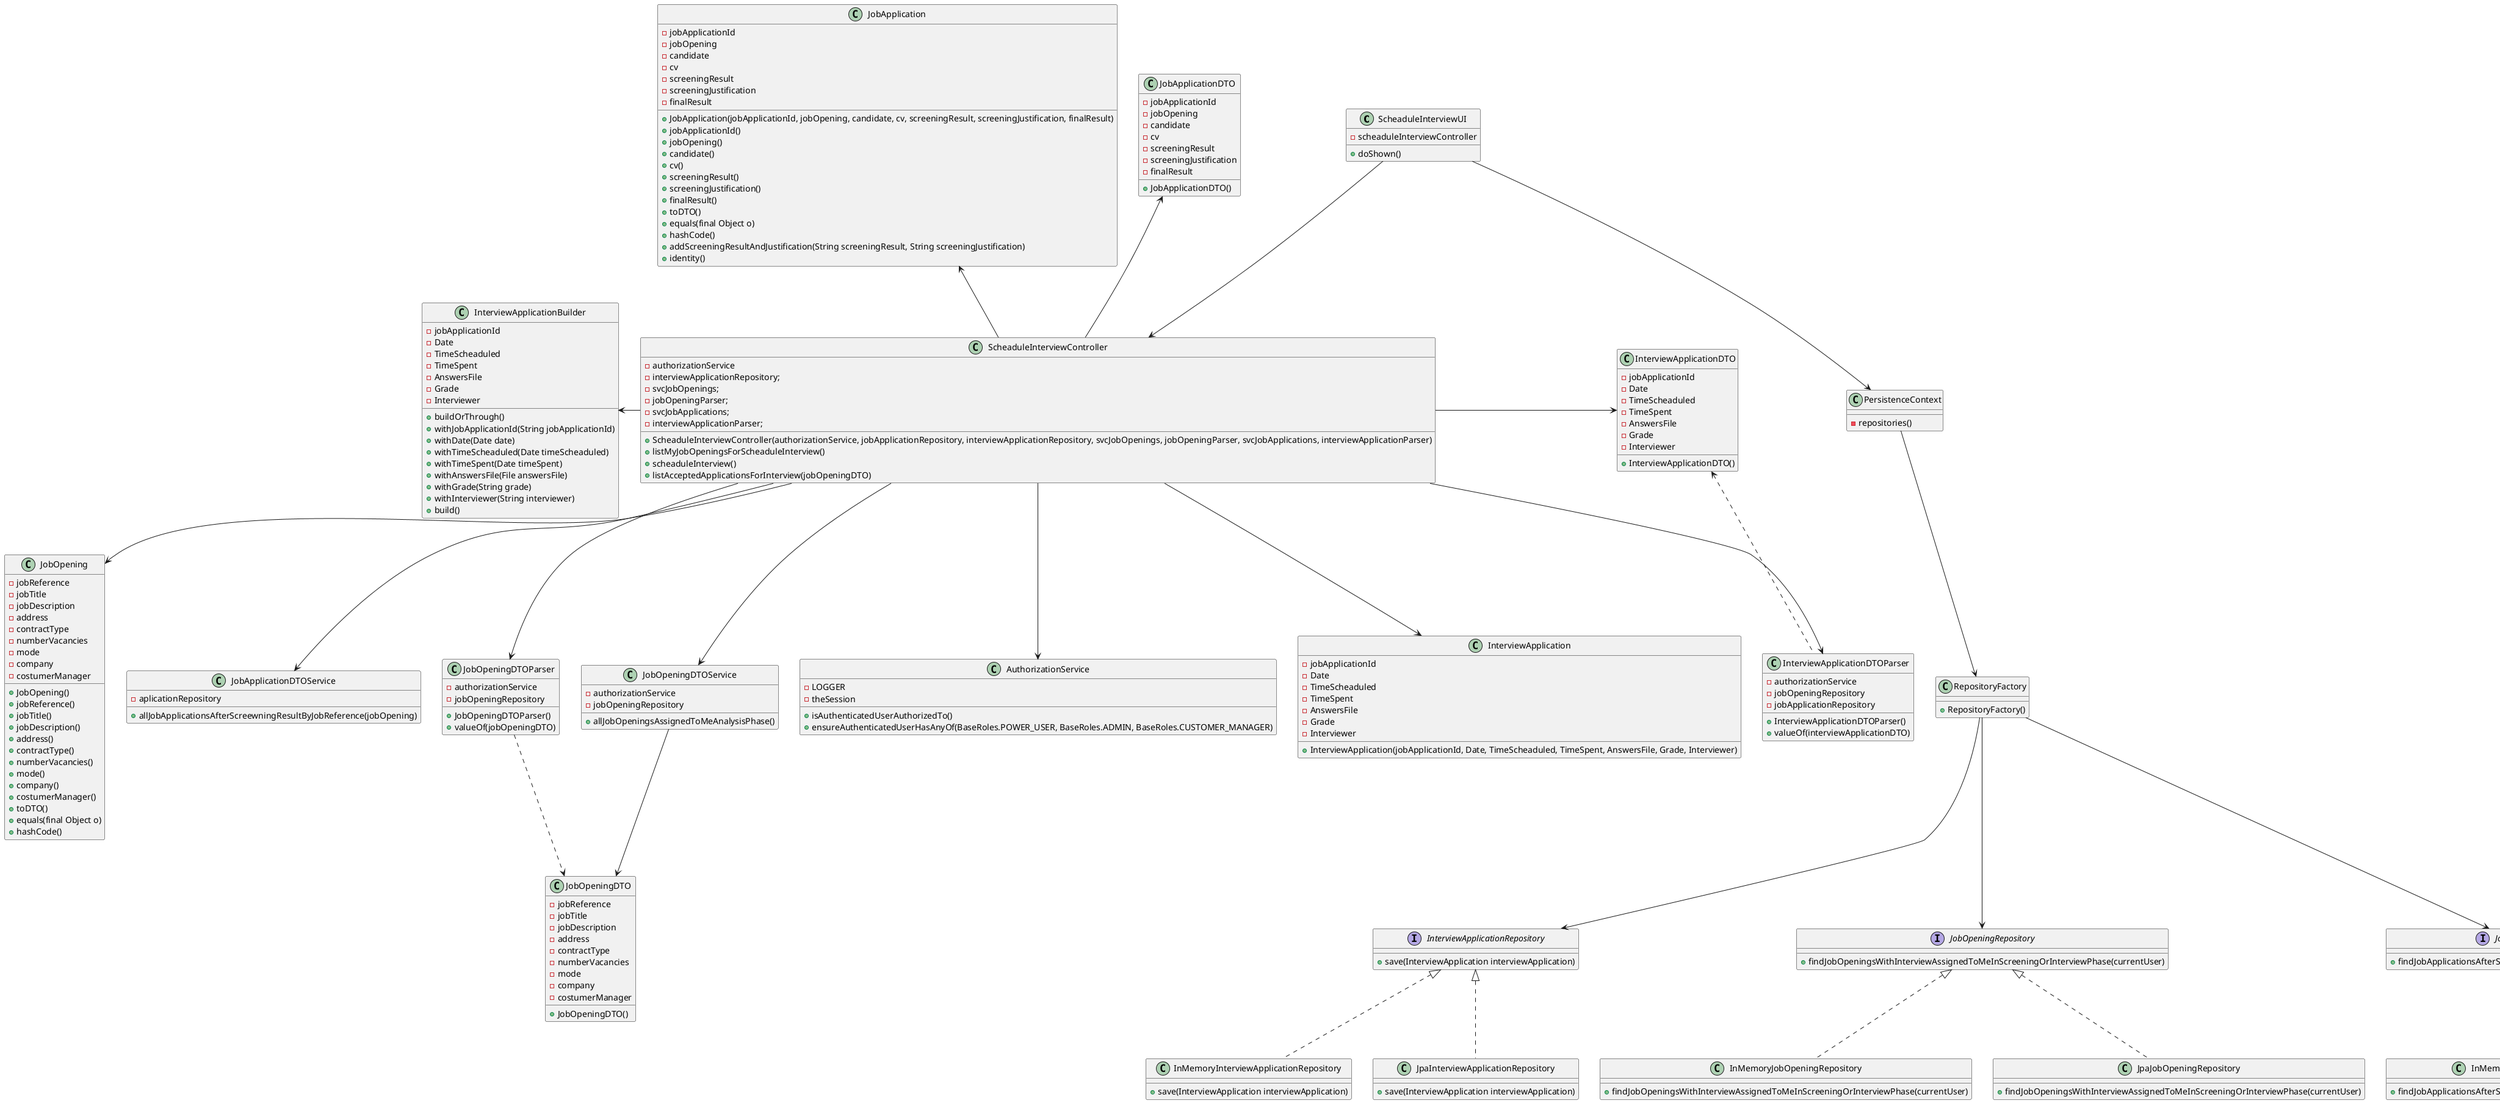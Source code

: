 @startuml US1014_CD

class ScheaduleInterviewUI {
- scheaduleInterviewController
+doShown()
}
class JobApplication{
- jobApplicationId
- jobOpening
- candidate
-cv
- screeningResult
- screeningJustification
-finalResult
+ JobApplication(jobApplicationId, jobOpening, candidate, cv, screeningResult, screeningJustification, finalResult)
+ jobApplicationId()
+ jobOpening()
+ candidate()
+ cv()
+ screeningResult()
+ screeningJustification()
+ finalResult()
+ toDTO()
+ equals(final Object o)
+ hashCode()
+addScreeningResultAndJustification(String screeningResult, String screeningJustification)
+identity()
}
class JobApplicationDTO{
- jobApplicationId
- jobOpening
- candidate
-cv
- screeningResult
- screeningJustification
-finalResult
+ JobApplicationDTO()
}

ScheaduleInterviewController -up-> JobApplicationDTO
ScheaduleInterviewController -up-> JobApplication
class ScheaduleInterviewController {
- authorizationService
- interviewApplicationRepository;
- svcJobOpenings;
- jobOpeningParser;
- svcJobApplications;
- interviewApplicationParser;
+ ScheaduleInterviewController(authorizationService, jobApplicationRepository, interviewApplicationRepository, svcJobOpenings, jobOpeningParser, svcJobApplications, interviewApplicationParser)
+listMyJobOpeningsForScheaduleInterview()
+scheaduleInterview()
+listAcceptedApplicationsForInterview(jobOpeningDTO)

}
ScheaduleInterviewController -up> InterviewApplicationBuilder
ScheaduleInterviewController --> InterviewApplication

class InterviewApplicationBuilder{
- jobApplicationId
- Date
- TimeScheaduled
- TimeSpent
- AnswersFile
- Grade
- Interviewer
+buildOrThrough()
+withJobApplicationId(String jobApplicationId)
+withDate(Date date)
+withTimeScheaduled(Date timeScheaduled)
+withTimeSpent(Date timeSpent)
+withAnswersFile(File answersFile)
+withGrade(String grade)
+withInterviewer(String interviewer)
+build()
}
class InterviewApplication{
- jobApplicationId
- Date
- TimeScheaduled
- TimeSpent
- AnswersFile
- Grade
- Interviewer
+ InterviewApplication(jobApplicationId, Date, TimeScheaduled, TimeSpent, AnswersFile, Grade, Interviewer)
}




class JobOpeningDTO {
  - jobReference
   - jobTitle
  - jobDescription
  - address
  - contractType
  -numberVacancies
  - mode
  -company
  -costumerManager
  + JobOpeningDTO()
}
class JobOpening {
  - jobReference
  - jobTitle
  - jobDescription
  - address
  - contractType
  -numberVacancies
  - mode
  -company
  -costumerManager
  + JobOpening()
    + jobReference()
    + jobTitle()
    + jobDescription()
    + address()
    + contractType()
    + numberVacancies()
    + mode()
    + company()
    + costumerManager()
  + toDTO()
  +equals(final Object o)
    +hashCode()
}
ScheaduleInterviewController --> JobOpening





class JobApplicationDTOService {
- aplicationRepository
+ allJobApplicationsAfterScreewningResultByJobReference(jobOpening)
}

class JobOpeningDTOParser {
-authorizationService
-jobOpeningRepository
+ JobOpeningDTOParser()
+ valueOf(jobOpeningDTO)
 }
 ScheaduleInterviewController --> JobOpeningDTOParser
    JobOpeningDTOParser ..> JobOpeningDTO

class InterviewApplicationDTOParser {
-authorizationService
-jobOpeningRepository
-jobApplicationRepository
+ InterviewApplicationDTOParser()
+ valueOf(interviewApplicationDTO)
 }
 ScheaduleInterviewController --> InterviewApplicationDTOParser
    InterviewApplicationDTOParser .up.> InterviewApplicationDTO


class JobOpeningDTOService {
-authorizationService
- jobOpeningRepository
+allJobOpeningsAssignedToMeAnalysisPhase()
}


class RepositoryFactory {
  + RepositoryFactory()
}


class PersistenceContext {
  - repositories()
}


interface JobApplicationRepository {
+ findJobApplicationsAfterScreeningResultByJobReference(jobOpening)
}
interface InterviewApplicationRepository{
+save(InterviewApplication interviewApplication)
}
class InMemoryInterviewApplicationRepository{
+save(InterviewApplication interviewApplication)
}
class InMemoryJobApplicationRepository {
+ findJobApplicationsAfterScreeningResultByJobReference(jobOpening)
}
class JpaInterviewApplicationRepository{
+save(InterviewApplication interviewApplication)
}
class JpaJobApplicationRepository {
+ findJobApplicationsAfterScreeningResultByJobReference(jobOpening)
}
interface JobOpeningRepository {
+ findJobOpeningsWithInterviewAssignedToMeInScreeningOrInterviewPhase(currentUser)
}

class InMemoryJobOpeningRepository {
+ findJobOpeningsWithInterviewAssignedToMeInScreeningOrInterviewPhase(currentUser)
}

class JpaJobOpeningRepository {
+ findJobOpeningsWithInterviewAssignedToMeInScreeningOrInterviewPhase(currentUser)
}


class InterviewApplicationDTO{
- jobApplicationId
- Date
- TimeScheaduled
- TimeSpent
- AnswersFile
- Grade
- Interviewer
+ InterviewApplicationDTO()
}
ScheaduleInterviewController -> InterviewApplicationDTO


class AuthorizationService {
- LOGGER
- theSession
+isAuthenticatedUserAuthorizedTo()
+ ensureAuthenticatedUserHasAnyOf(BaseRoles.POWER_USER, BaseRoles.ADMIN, BaseRoles.CUSTOMER_MANAGER)

}
ScheaduleInterviewController --> AuthorizationService
PersistenceContext --> RepositoryFactory
ScheaduleInterviewController --> JobApplicationDTOService
RepositoryFactory --> JobApplicationRepository
RepositoryFactory --> JobOpeningRepository
RepositoryFactory --> InterviewApplicationRepository


JobApplicationRepository <|.. InMemoryJobApplicationRepository
JobApplicationRepository <|.. JpaJobApplicationRepository
InterviewApplicationRepository <|.. InMemoryInterviewApplicationRepository
InterviewApplicationRepository <|.. JpaInterviewApplicationRepository


JobOpeningRepository <|.. InMemoryJobOpeningRepository
JobOpeningRepository <|.. JpaJobOpeningRepository


ScheaduleInterviewController --> JobOpeningDTOService


JobOpeningDTOService --> JobOpeningDTO

ScheaduleInterviewUI --> PersistenceContext
ScheaduleInterviewUI --> ScheaduleInterviewController






@enduml
